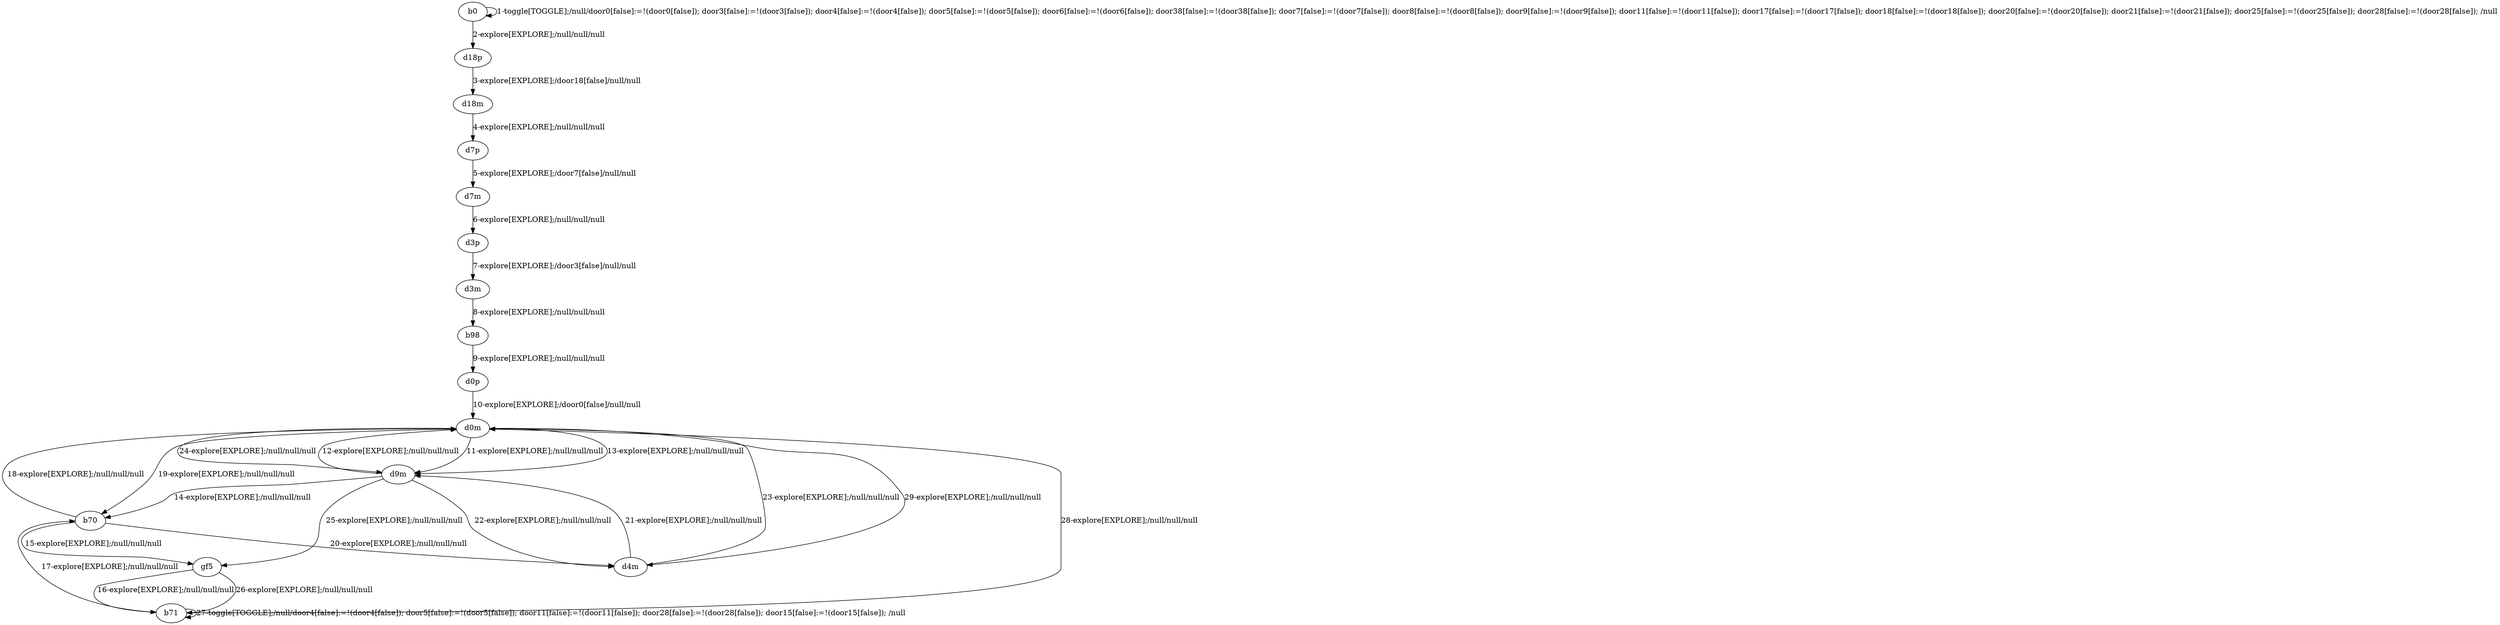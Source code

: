 # Total number of goals covered by this test: 3
# d9m --> d0m
# d9m --> b70
# b70 --> gf5

digraph g {
"b0" -> "b0" [label = "1-toggle[TOGGLE];/null/door0[false]:=!(door0[false]); door3[false]:=!(door3[false]); door4[false]:=!(door4[false]); door5[false]:=!(door5[false]); door6[false]:=!(door6[false]); door38[false]:=!(door38[false]); door7[false]:=!(door7[false]); door8[false]:=!(door8[false]); door9[false]:=!(door9[false]); door11[false]:=!(door11[false]); door17[false]:=!(door17[false]); door18[false]:=!(door18[false]); door20[false]:=!(door20[false]); door21[false]:=!(door21[false]); door25[false]:=!(door25[false]); door28[false]:=!(door28[false]); /null"];
"b0" -> "d18p" [label = "2-explore[EXPLORE];/null/null/null"];
"d18p" -> "d18m" [label = "3-explore[EXPLORE];/door18[false]/null/null"];
"d18m" -> "d7p" [label = "4-explore[EXPLORE];/null/null/null"];
"d7p" -> "d7m" [label = "5-explore[EXPLORE];/door7[false]/null/null"];
"d7m" -> "d3p" [label = "6-explore[EXPLORE];/null/null/null"];
"d3p" -> "d3m" [label = "7-explore[EXPLORE];/door3[false]/null/null"];
"d3m" -> "b98" [label = "8-explore[EXPLORE];/null/null/null"];
"b98" -> "d0p" [label = "9-explore[EXPLORE];/null/null/null"];
"d0p" -> "d0m" [label = "10-explore[EXPLORE];/door0[false]/null/null"];
"d0m" -> "d9m" [label = "11-explore[EXPLORE];/null/null/null"];
"d9m" -> "d0m" [label = "12-explore[EXPLORE];/null/null/null"];
"d0m" -> "d9m" [label = "13-explore[EXPLORE];/null/null/null"];
"d9m" -> "b70" [label = "14-explore[EXPLORE];/null/null/null"];
"b70" -> "gf5" [label = "15-explore[EXPLORE];/null/null/null"];
"gf5" -> "b71" [label = "16-explore[EXPLORE];/null/null/null"];
"b71" -> "b70" [label = "17-explore[EXPLORE];/null/null/null"];
"b70" -> "d0m" [label = "18-explore[EXPLORE];/null/null/null"];
"d0m" -> "b70" [label = "19-explore[EXPLORE];/null/null/null"];
"b70" -> "d4m" [label = "20-explore[EXPLORE];/null/null/null"];
"d4m" -> "d9m" [label = "21-explore[EXPLORE];/null/null/null"];
"d9m" -> "d4m" [label = "22-explore[EXPLORE];/null/null/null"];
"d4m" -> "d0m" [label = "23-explore[EXPLORE];/null/null/null"];
"d0m" -> "d9m" [label = "24-explore[EXPLORE];/null/null/null"];
"d9m" -> "gf5" [label = "25-explore[EXPLORE];/null/null/null"];
"gf5" -> "b71" [label = "26-explore[EXPLORE];/null/null/null"];
"b71" -> "b71" [label = "27-toggle[TOGGLE];/null/door4[false]:=!(door4[false]); door5[false]:=!(door5[false]); door11[false]:=!(door11[false]); door28[false]:=!(door28[false]); door15[false]:=!(door15[false]); /null"];
"b71" -> "d0m" [label = "28-explore[EXPLORE];/null/null/null"];
"d0m" -> "d4m" [label = "29-explore[EXPLORE];/null/null/null"];
}